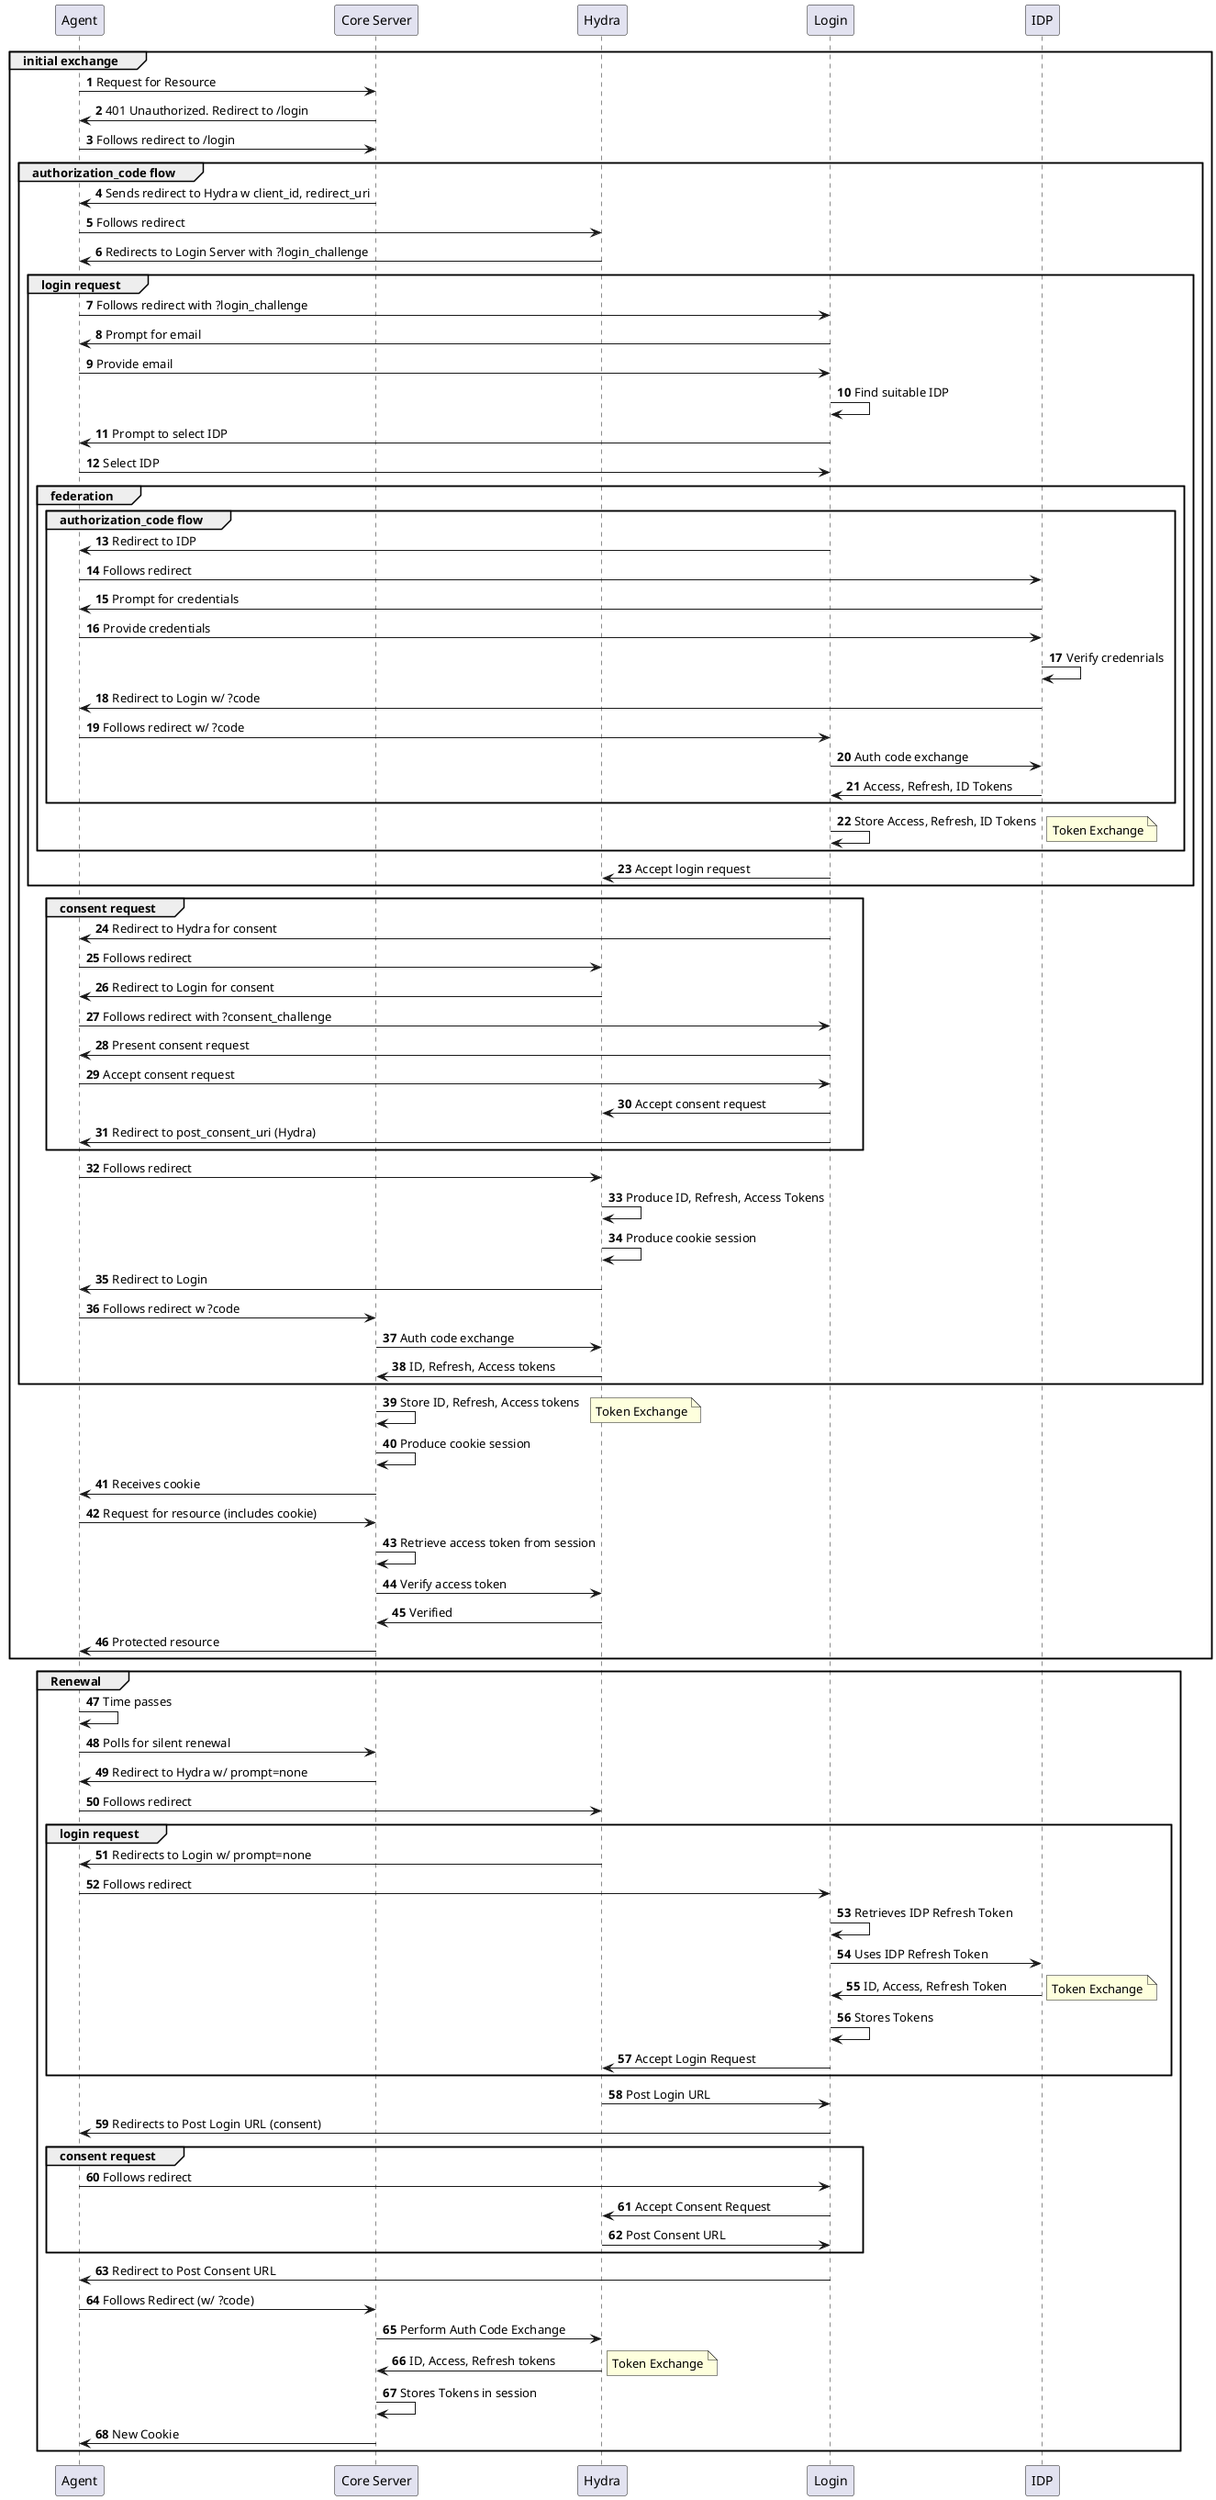 @startuml
'https://plantuml.com/sequence-diagram

autonumber

group initial exchange
Agent -> "Core Server": Request for Resource
"Core Server" -> Agent: 401 Unauthorized. Redirect to /login
Agent -> "Core Server" : Follows redirect to /login
group authorization_code flow
"Core Server" -> Agent: Sends redirect to Hydra w client_id, redirect_uri
Agent -> Hydra: Follows redirect
Hydra -> Agent: Redirects to Login Server with ?login_challenge
group login request
Agent -> "Login": Follows redirect with ?login_challenge
"Login" -> "Agent": Prompt for email
Agent -> Login: Provide email
Login -> Login: Find suitable IDP
Login -> Agent: Prompt to select IDP
Agent -> Login: Select IDP
group federation
group authorization_code flow
Login -> Agent: Redirect to IDP
Agent -> IDP: Follows redirect
IDP -> Agent: Prompt for credentials
Agent -> IDP: Provide credentials
IDP -> IDP: Verify credenrials
IDP -> Agent: Redirect to Login w/ ?code
Agent -> Login: Follows redirect w/ ?code
Login -> IDP: Auth code exchange
IDP -> Login: Access, Refresh, ID Tokens
end
Login -> Login: Store Access, Refresh, ID Tokens
note right
Token Exchange
end note
end
Login -> Hydra: Accept login request
end
group consent request
Login -> Agent: Redirect to Hydra for consent
Agent -> Hydra: Follows redirect
Hydra -> Agent: Redirect to Login for consent
Agent -> Login: Follows redirect with ?consent_challenge
Login -> Agent: Present consent request
Agent -> Login: Accept consent request
Login -> Hydra: Accept consent request
Login -> Agent: Redirect to post_consent_uri (Hydra)
end
Agent -> Hydra: Follows redirect
Hydra -> Hydra: Produce ID, Refresh, Access Tokens
Hydra -> Hydra: Produce cookie session
Hydra -> Agent: Redirect to Login
Agent -> "Core Server": Follows redirect w ?code
"Core Server" -> Hydra: Auth code exchange
Hydra -> "Core Server": ID, Refresh, Access tokens
end
"Core Server" -> "Core Server": Store ID, Refresh, Access tokens
note right
Token Exchange
end note
"Core Server" -> "Core Server": Produce cookie session
"Core Server" -> Agent: Receives cookie
Agent -> "Core Server": Request for resource (includes cookie)
"Core Server" -> "Core Server": Retrieve access token from session
"Core Server" -> Hydra: Verify access token
Hydra -> "Core Server": Verified
"Core Server" -> Agent: Protected resource
end
group Renewal

Agent -> Agent: Time passes
Agent -> "Core Server": Polls for silent renewal
"Core Server" -> Agent: Redirect to Hydra w/ prompt=none
Agent -> Hydra: Follows redirect
group login request
Hydra -> Agent: Redirects to Login w/ prompt=none
Agent -> Login: Follows redirect
Login -> Login: Retrieves IDP Refresh Token
Login -> IDP: Uses IDP Refresh Token
IDP -> Login: ID, Access, Refresh Token
note right
Token Exchange
end note
Login -> Login: Stores Tokens
Login -> Hydra: Accept Login Request
end
Hydra -> Login: Post Login URL
Login -> Agent: Redirects to Post Login URL (consent)
group consent request
Agent -> Login: Follows redirect
Login -> Hydra: Accept Consent Request
Hydra -> Login: Post Consent URL
end
Login -> Agent: Redirect to Post Consent URL
Agent -> "Core Server": Follows Redirect (w/ ?code)
"Core Server" -> Hydra: Perform Auth Code Exchange
Hydra -> "Core Server": ID, Access, Refresh tokens
note right
Token Exchange
end note
"Core Server" -> "Core Server": Stores Tokens in session
"Core Server" -> Agent: New Cookie

end




@enduml
